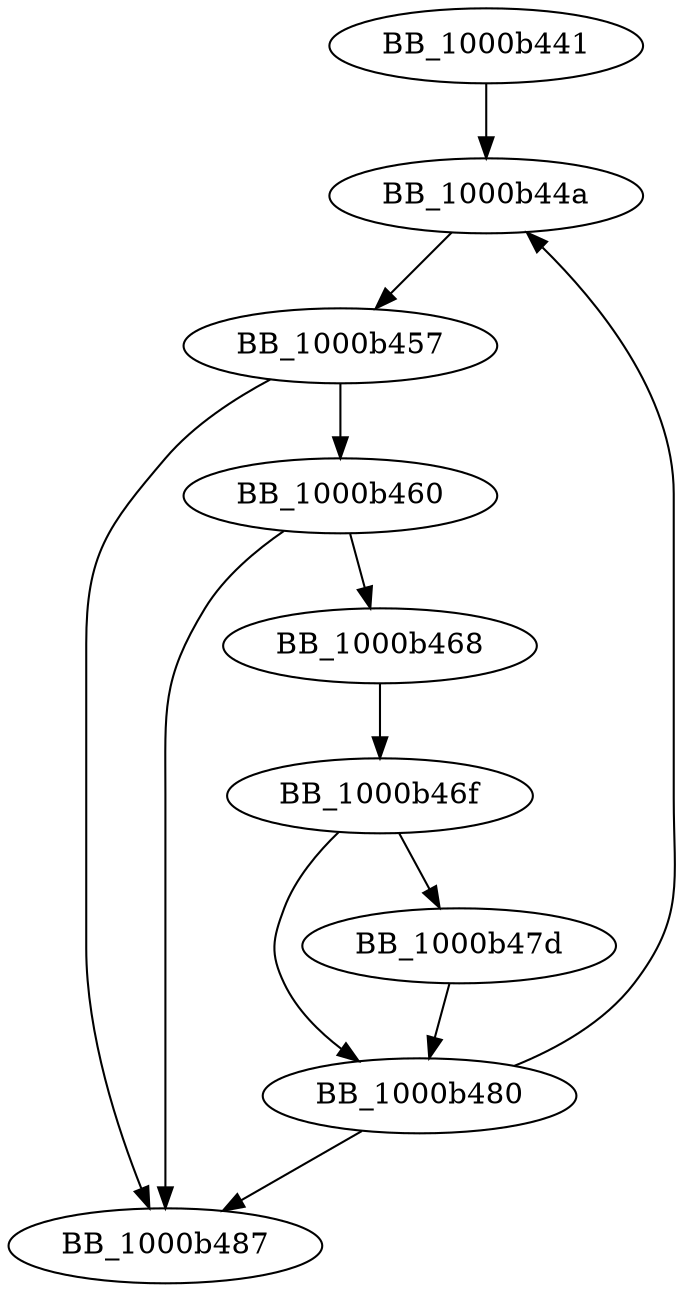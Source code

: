 DiGraph __calloc_crt{
BB_1000b441->BB_1000b44a
BB_1000b44a->BB_1000b457
BB_1000b457->BB_1000b460
BB_1000b457->BB_1000b487
BB_1000b460->BB_1000b468
BB_1000b460->BB_1000b487
BB_1000b468->BB_1000b46f
BB_1000b46f->BB_1000b47d
BB_1000b46f->BB_1000b480
BB_1000b47d->BB_1000b480
BB_1000b480->BB_1000b44a
BB_1000b480->BB_1000b487
}
